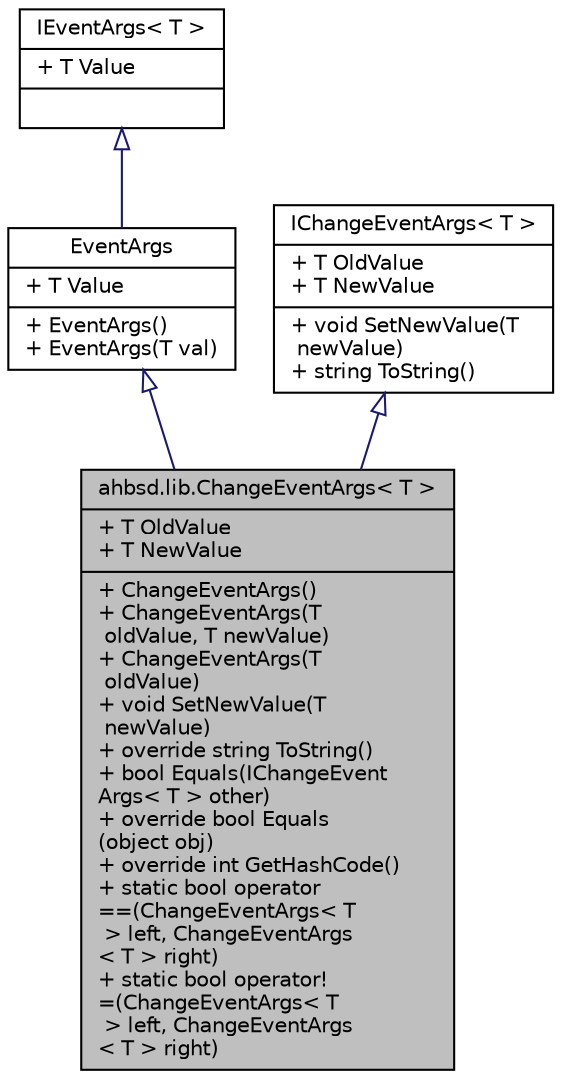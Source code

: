 digraph "ahbsd.lib.ChangeEventArgs&lt; T &gt;"
{
 // LATEX_PDF_SIZE
  bgcolor="transparent";
  edge [fontname="Helvetica",fontsize="10",labelfontname="Helvetica",labelfontsize="10"];
  node [fontname="Helvetica",fontsize="10",shape=record];
  Node1 [label="{ahbsd.lib.ChangeEventArgs\< T \>\n|+ T OldValue\l+ T NewValue\l|+  ChangeEventArgs()\l+  ChangeEventArgs(T\l oldValue, T newValue)\l+  ChangeEventArgs(T\l oldValue)\l+ void SetNewValue(T\l newValue)\l+ override string ToString()\l+ bool Equals(IChangeEvent\lArgs\< T \> other)\l+ override bool Equals\l(object obj)\l+ override int GetHashCode()\l+ static bool operator\l==(ChangeEventArgs\< T\l \> left, ChangeEventArgs\l\< T \> right)\l+ static bool operator!\l=(ChangeEventArgs\< T\l \> left, ChangeEventArgs\l\< T \> right)\l}",height=0.2,width=0.4,color="black", fillcolor="grey75", style="filled", fontcolor="black",tooltip="Generic EventArgs for changing values."];
  Node2 -> Node1 [dir="back",color="midnightblue",fontsize="10",style="solid",arrowtail="onormal",fontname="Helvetica"];
  Node2 [label="{EventArgs\n|+ T Value\l|+  EventArgs()\l+  EventArgs(T val)\l}",height=0.2,width=0.4,color="black",URL="$d0/d7d/classahbsd_1_1lib_1_1EventArgs.html",tooltip="Generic EventArgs."];
  Node3 -> Node2 [dir="back",color="midnightblue",fontsize="10",style="solid",arrowtail="onormal",fontname="Helvetica"];
  Node3 [label="{IEventArgs\< T \>\n|+ T Value\l|}",height=0.2,width=0.4,color="black",URL="$d1/d80/interfaceahbsd_1_1lib_1_1IEventArgs.html",tooltip="Interface for generic EventArgs."];
  Node4 -> Node1 [dir="back",color="midnightblue",fontsize="10",style="solid",arrowtail="onormal",fontname="Helvetica"];
  Node4 [label="{IChangeEventArgs\< T \>\n|+ T OldValue\l+ T NewValue\l|+ void SetNewValue(T\l newValue)\l+ string ToString()\l}",height=0.2,width=0.4,color="black",URL="$d6/d8f/interfaceahbsd_1_1lib_1_1IChangeEventArgs.html",tooltip="Interface for generic EventArgs for changing values."];
}
